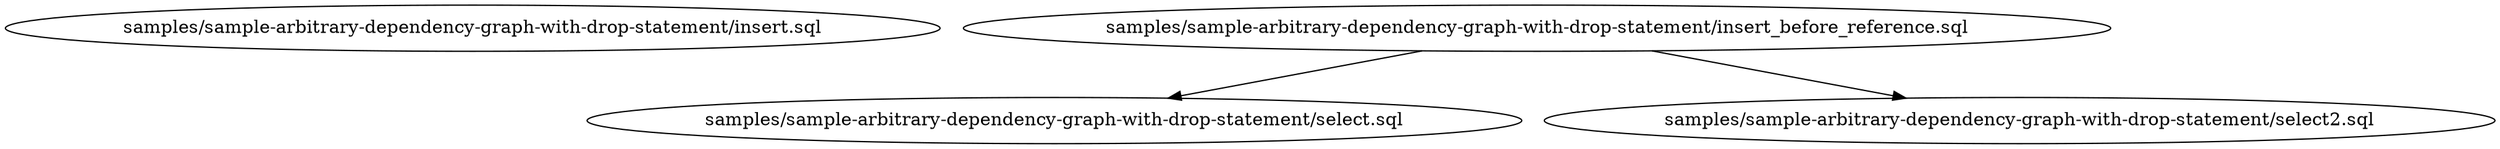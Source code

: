 digraph G {
0[label="samples/sample-arbitrary-dependency-graph-with-drop-statement/insert.sql"];
1[label="samples/sample-arbitrary-dependency-graph-with-drop-statement/insert_before_reference.sql"];
2[label="samples/sample-arbitrary-dependency-graph-with-drop-statement/select.sql"];
3[label="samples/sample-arbitrary-dependency-graph-with-drop-statement/select2.sql"];
1->2 ;
1->3 ;
}
